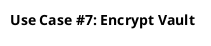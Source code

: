 @startuml uc07
title "Use Case #7: Encrypt Vault"

'Styling goes here
hide footbox
skinparam stereotypePosition bottom
skinparam sequence {
	LifeLineBorderColor #Silver
	LifeLineBackgroundColor #Gainsboro
}

'Setup the objects involved here

'Setup persistent objects here

'--- FLOW OF CONTROL STARTS HERE ---
'--- FLOW OF CONTROL ENDS HERE   ---

@enduml
